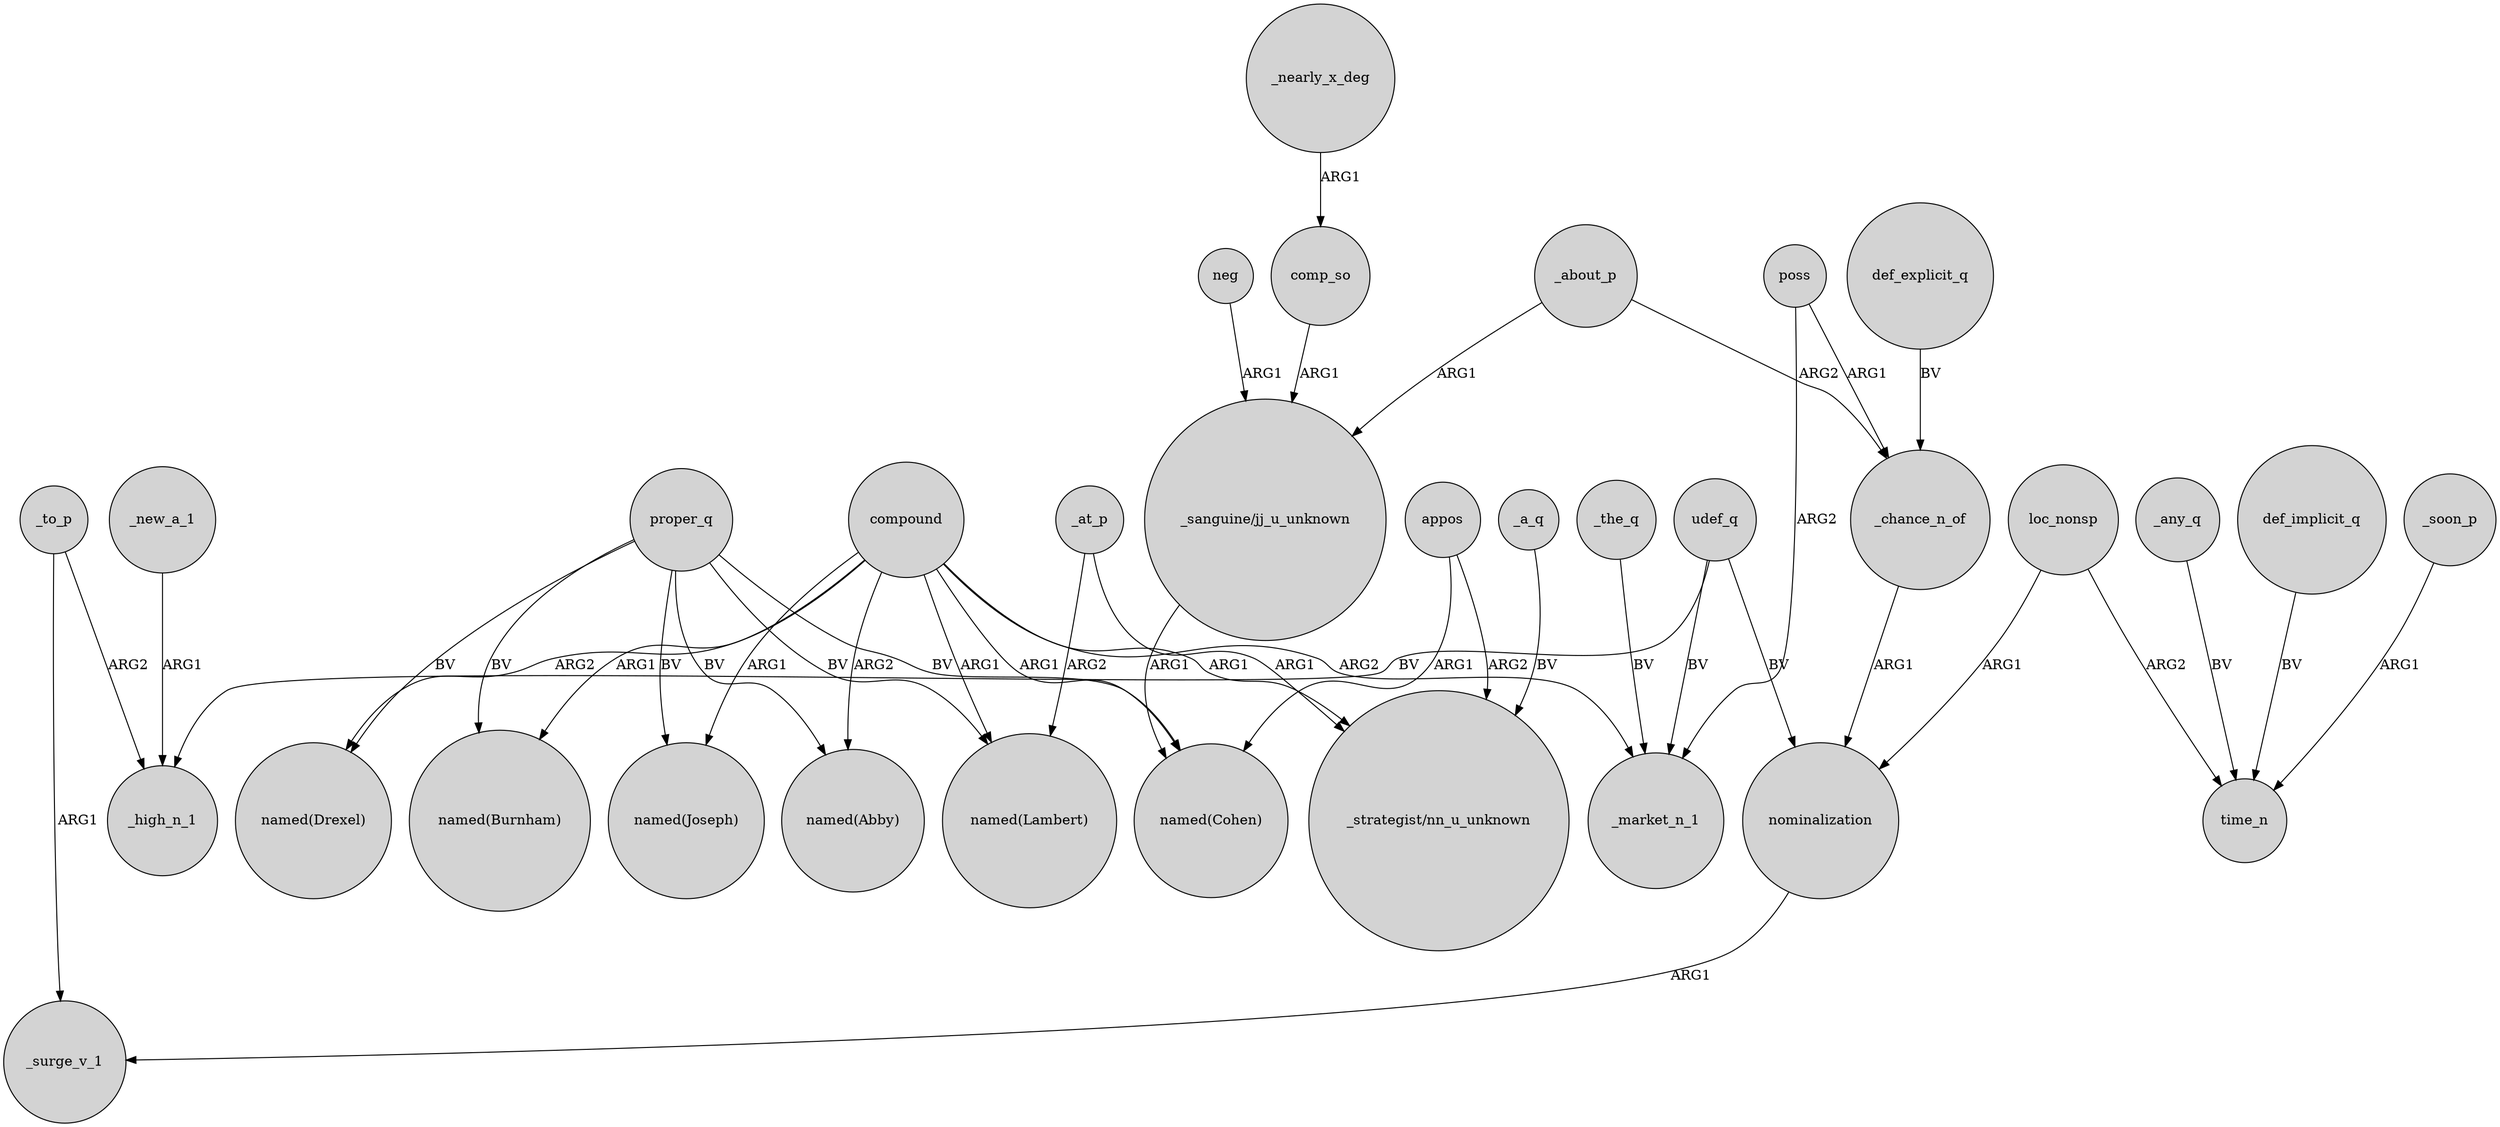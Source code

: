 digraph {
	node [shape=circle style=filled]
	def_explicit_q -> _chance_n_of [label=BV]
	udef_q -> _market_n_1 [label=BV]
	comp_so -> "_sanguine/jj_u_unknown" [label=ARG1]
	_at_p -> "_strategist/nn_u_unknown" [label=ARG1]
	compound -> "named(Abby)" [label=ARG2]
	compound -> "named(Burnham)" [label=ARG1]
	compound -> _market_n_1 [label=ARG2]
	neg -> "_sanguine/jj_u_unknown" [label=ARG1]
	poss -> _chance_n_of [label=ARG1]
	udef_q -> nominalization [label=BV]
	proper_q -> "named(Abby)" [label=BV]
	_nearly_x_deg -> comp_so [label=ARG1]
	proper_q -> "named(Joseph)" [label=BV]
	proper_q -> "named(Drexel)" [label=BV]
	proper_q -> "named(Burnham)" [label=BV]
	_about_p -> "_sanguine/jj_u_unknown" [label=ARG1]
	loc_nonsp -> nominalization [label=ARG1]
	compound -> "_strategist/nn_u_unknown" [label=ARG1]
	_the_q -> _market_n_1 [label=BV]
	_at_p -> "named(Lambert)" [label=ARG2]
	appos -> "_strategist/nn_u_unknown" [label=ARG2]
	_about_p -> _chance_n_of [label=ARG2]
	_soon_p -> time_n [label=ARG1]
	udef_q -> _high_n_1 [label=BV]
	proper_q -> "named(Lambert)" [label=BV]
	compound -> "named(Joseph)" [label=ARG1]
	"_sanguine/jj_u_unknown" -> "named(Cohen)" [label=ARG1]
	appos -> "named(Cohen)" [label=ARG1]
	_chance_n_of -> nominalization [label=ARG1]
	compound -> "named(Lambert)" [label=ARG1]
	proper_q -> "named(Cohen)" [label=BV]
	_new_a_1 -> _high_n_1 [label=ARG1]
	compound -> "named(Cohen)" [label=ARG1]
	_to_p -> _surge_v_1 [label=ARG1]
	compound -> "named(Drexel)" [label=ARG2]
	loc_nonsp -> time_n [label=ARG2]
	_a_q -> "_strategist/nn_u_unknown" [label=BV]
	_any_q -> time_n [label=BV]
	_to_p -> _high_n_1 [label=ARG2]
	nominalization -> _surge_v_1 [label=ARG1]
	poss -> _market_n_1 [label=ARG2]
	def_implicit_q -> time_n [label=BV]
}
